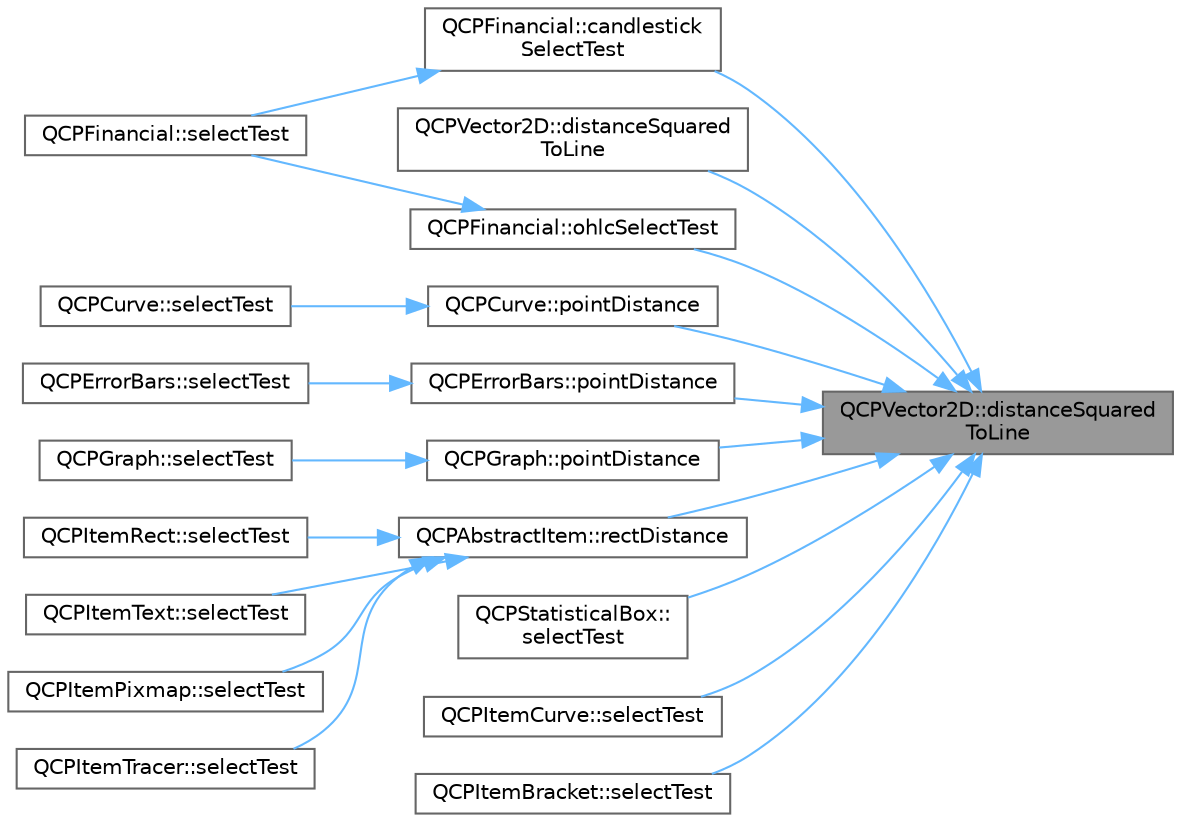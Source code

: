 digraph "QCPVector2D::distanceSquaredToLine"
{
 // LATEX_PDF_SIZE
  bgcolor="transparent";
  edge [fontname=Helvetica,fontsize=10,labelfontname=Helvetica,labelfontsize=10];
  node [fontname=Helvetica,fontsize=10,shape=box,height=0.2,width=0.4];
  rankdir="RL";
  Node1 [label="QCPVector2D::distanceSquared\lToLine",height=0.2,width=0.4,color="gray40", fillcolor="grey60", style="filled", fontcolor="black",tooltip=" "];
  Node1 -> Node2 [dir="back",color="steelblue1",style="solid"];
  Node2 [label="QCPFinancial::candlestick\lSelectTest",height=0.2,width=0.4,color="grey40", fillcolor="white", style="filled",URL="$class_q_c_p_financial.html#a9783e91a33fd08a402b1a3821d43e471",tooltip=" "];
  Node2 -> Node3 [dir="back",color="steelblue1",style="solid"];
  Node3 [label="QCPFinancial::selectTest",height=0.2,width=0.4,color="grey40", fillcolor="white", style="filled",URL="$class_q_c_p_financial.html#aac8e91622ac58330fa9ce81cc8fd40ee",tooltip=" "];
  Node1 -> Node4 [dir="back",color="steelblue1",style="solid"];
  Node4 [label="QCPVector2D::distanceSquared\lToLine",height=0.2,width=0.4,color="grey40", fillcolor="white", style="filled",URL="$class_q_c_p_vector2_d.html#a0c44ca97d46ee04feec32c1c57e70831",tooltip=" "];
  Node1 -> Node5 [dir="back",color="steelblue1",style="solid"];
  Node5 [label="QCPFinancial::ohlcSelectTest",height=0.2,width=0.4,color="grey40", fillcolor="white", style="filled",URL="$class_q_c_p_financial.html#a2bf2228cc443eb5fb11ec3ea3902859c",tooltip=" "];
  Node5 -> Node3 [dir="back",color="steelblue1",style="solid"];
  Node1 -> Node6 [dir="back",color="steelblue1",style="solid"];
  Node6 [label="QCPCurve::pointDistance",height=0.2,width=0.4,color="grey40", fillcolor="white", style="filled",URL="$class_q_c_p_curve.html#aa2c9c9c0e57f11f18a5cb7e47927157c",tooltip=" "];
  Node6 -> Node7 [dir="back",color="steelblue1",style="solid"];
  Node7 [label="QCPCurve::selectTest",height=0.2,width=0.4,color="grey40", fillcolor="white", style="filled",URL="$class_q_c_p_curve.html#a0ed9b7e6b4bc72010d6fcd974af46a8b",tooltip=" "];
  Node1 -> Node8 [dir="back",color="steelblue1",style="solid"];
  Node8 [label="QCPErrorBars::pointDistance",height=0.2,width=0.4,color="grey40", fillcolor="white", style="filled",URL="$class_q_c_p_error_bars.html#a8e904076bad643f43af28b95f21c1b88",tooltip=" "];
  Node8 -> Node9 [dir="back",color="steelblue1",style="solid"];
  Node9 [label="QCPErrorBars::selectTest",height=0.2,width=0.4,color="grey40", fillcolor="white", style="filled",URL="$class_q_c_p_error_bars.html#ac1b6675ef43e32547a3cbcf7b7ac46ed",tooltip=" "];
  Node1 -> Node10 [dir="back",color="steelblue1",style="solid"];
  Node10 [label="QCPGraph::pointDistance",height=0.2,width=0.4,color="grey40", fillcolor="white", style="filled",URL="$class_q_c_p_graph.html#a89acf99c0b52b8eecb2438adf7ec0170",tooltip=" "];
  Node10 -> Node11 [dir="back",color="steelblue1",style="solid"];
  Node11 [label="QCPGraph::selectTest",height=0.2,width=0.4,color="grey40", fillcolor="white", style="filled",URL="$class_q_c_p_graph.html#a6d669d04462d272c6aa0e5f85846d673",tooltip=" "];
  Node1 -> Node12 [dir="back",color="steelblue1",style="solid"];
  Node12 [label="QCPAbstractItem::rectDistance",height=0.2,width=0.4,color="grey40", fillcolor="white", style="filled",URL="$class_q_c_p_abstract_item.html#a7dfc2007e36d09b8b5c988a9f06d6a7e",tooltip=" "];
  Node12 -> Node13 [dir="back",color="steelblue1",style="solid"];
  Node13 [label="QCPItemRect::selectTest",height=0.2,width=0.4,color="grey40", fillcolor="white", style="filled",URL="$class_q_c_p_item_rect.html#a2e68621b75bae4da6ae0ab2cdd0dd733",tooltip=" "];
  Node12 -> Node14 [dir="back",color="steelblue1",style="solid"];
  Node14 [label="QCPItemText::selectTest",height=0.2,width=0.4,color="grey40", fillcolor="white", style="filled",URL="$class_q_c_p_item_text.html#a676aaec10ad3cc4d7d0e4847db04c838",tooltip=" "];
  Node12 -> Node15 [dir="back",color="steelblue1",style="solid"];
  Node15 [label="QCPItemPixmap::selectTest",height=0.2,width=0.4,color="grey40", fillcolor="white", style="filled",URL="$class_q_c_p_item_pixmap.html#a65d1ede7bb479b90d40186d083071947",tooltip=" "];
  Node12 -> Node16 [dir="back",color="steelblue1",style="solid"];
  Node16 [label="QCPItemTracer::selectTest",height=0.2,width=0.4,color="grey40", fillcolor="white", style="filled",URL="$class_q_c_p_item_tracer.html#a9fd955fea40e977d66f3a9fd5765aec4",tooltip=" "];
  Node1 -> Node17 [dir="back",color="steelblue1",style="solid"];
  Node17 [label="QCPStatisticalBox::\lselectTest",height=0.2,width=0.4,color="grey40", fillcolor="white", style="filled",URL="$class_q_c_p_statistical_box.html#a1607fa92f829c631107c20ccb2d70a6d",tooltip=" "];
  Node1 -> Node18 [dir="back",color="steelblue1",style="solid"];
  Node18 [label="QCPItemCurve::selectTest",height=0.2,width=0.4,color="grey40", fillcolor="white", style="filled",URL="$class_q_c_p_item_curve.html#a718fa40140a43c8afbd41a3d85c92d72",tooltip=" "];
  Node1 -> Node19 [dir="back",color="steelblue1",style="solid"];
  Node19 [label="QCPItemBracket::selectTest",height=0.2,width=0.4,color="grey40", fillcolor="white", style="filled",URL="$class_q_c_p_item_bracket.html#a49a6b2f41e0a8c2a2e3a2836027a8455",tooltip=" "];
}

